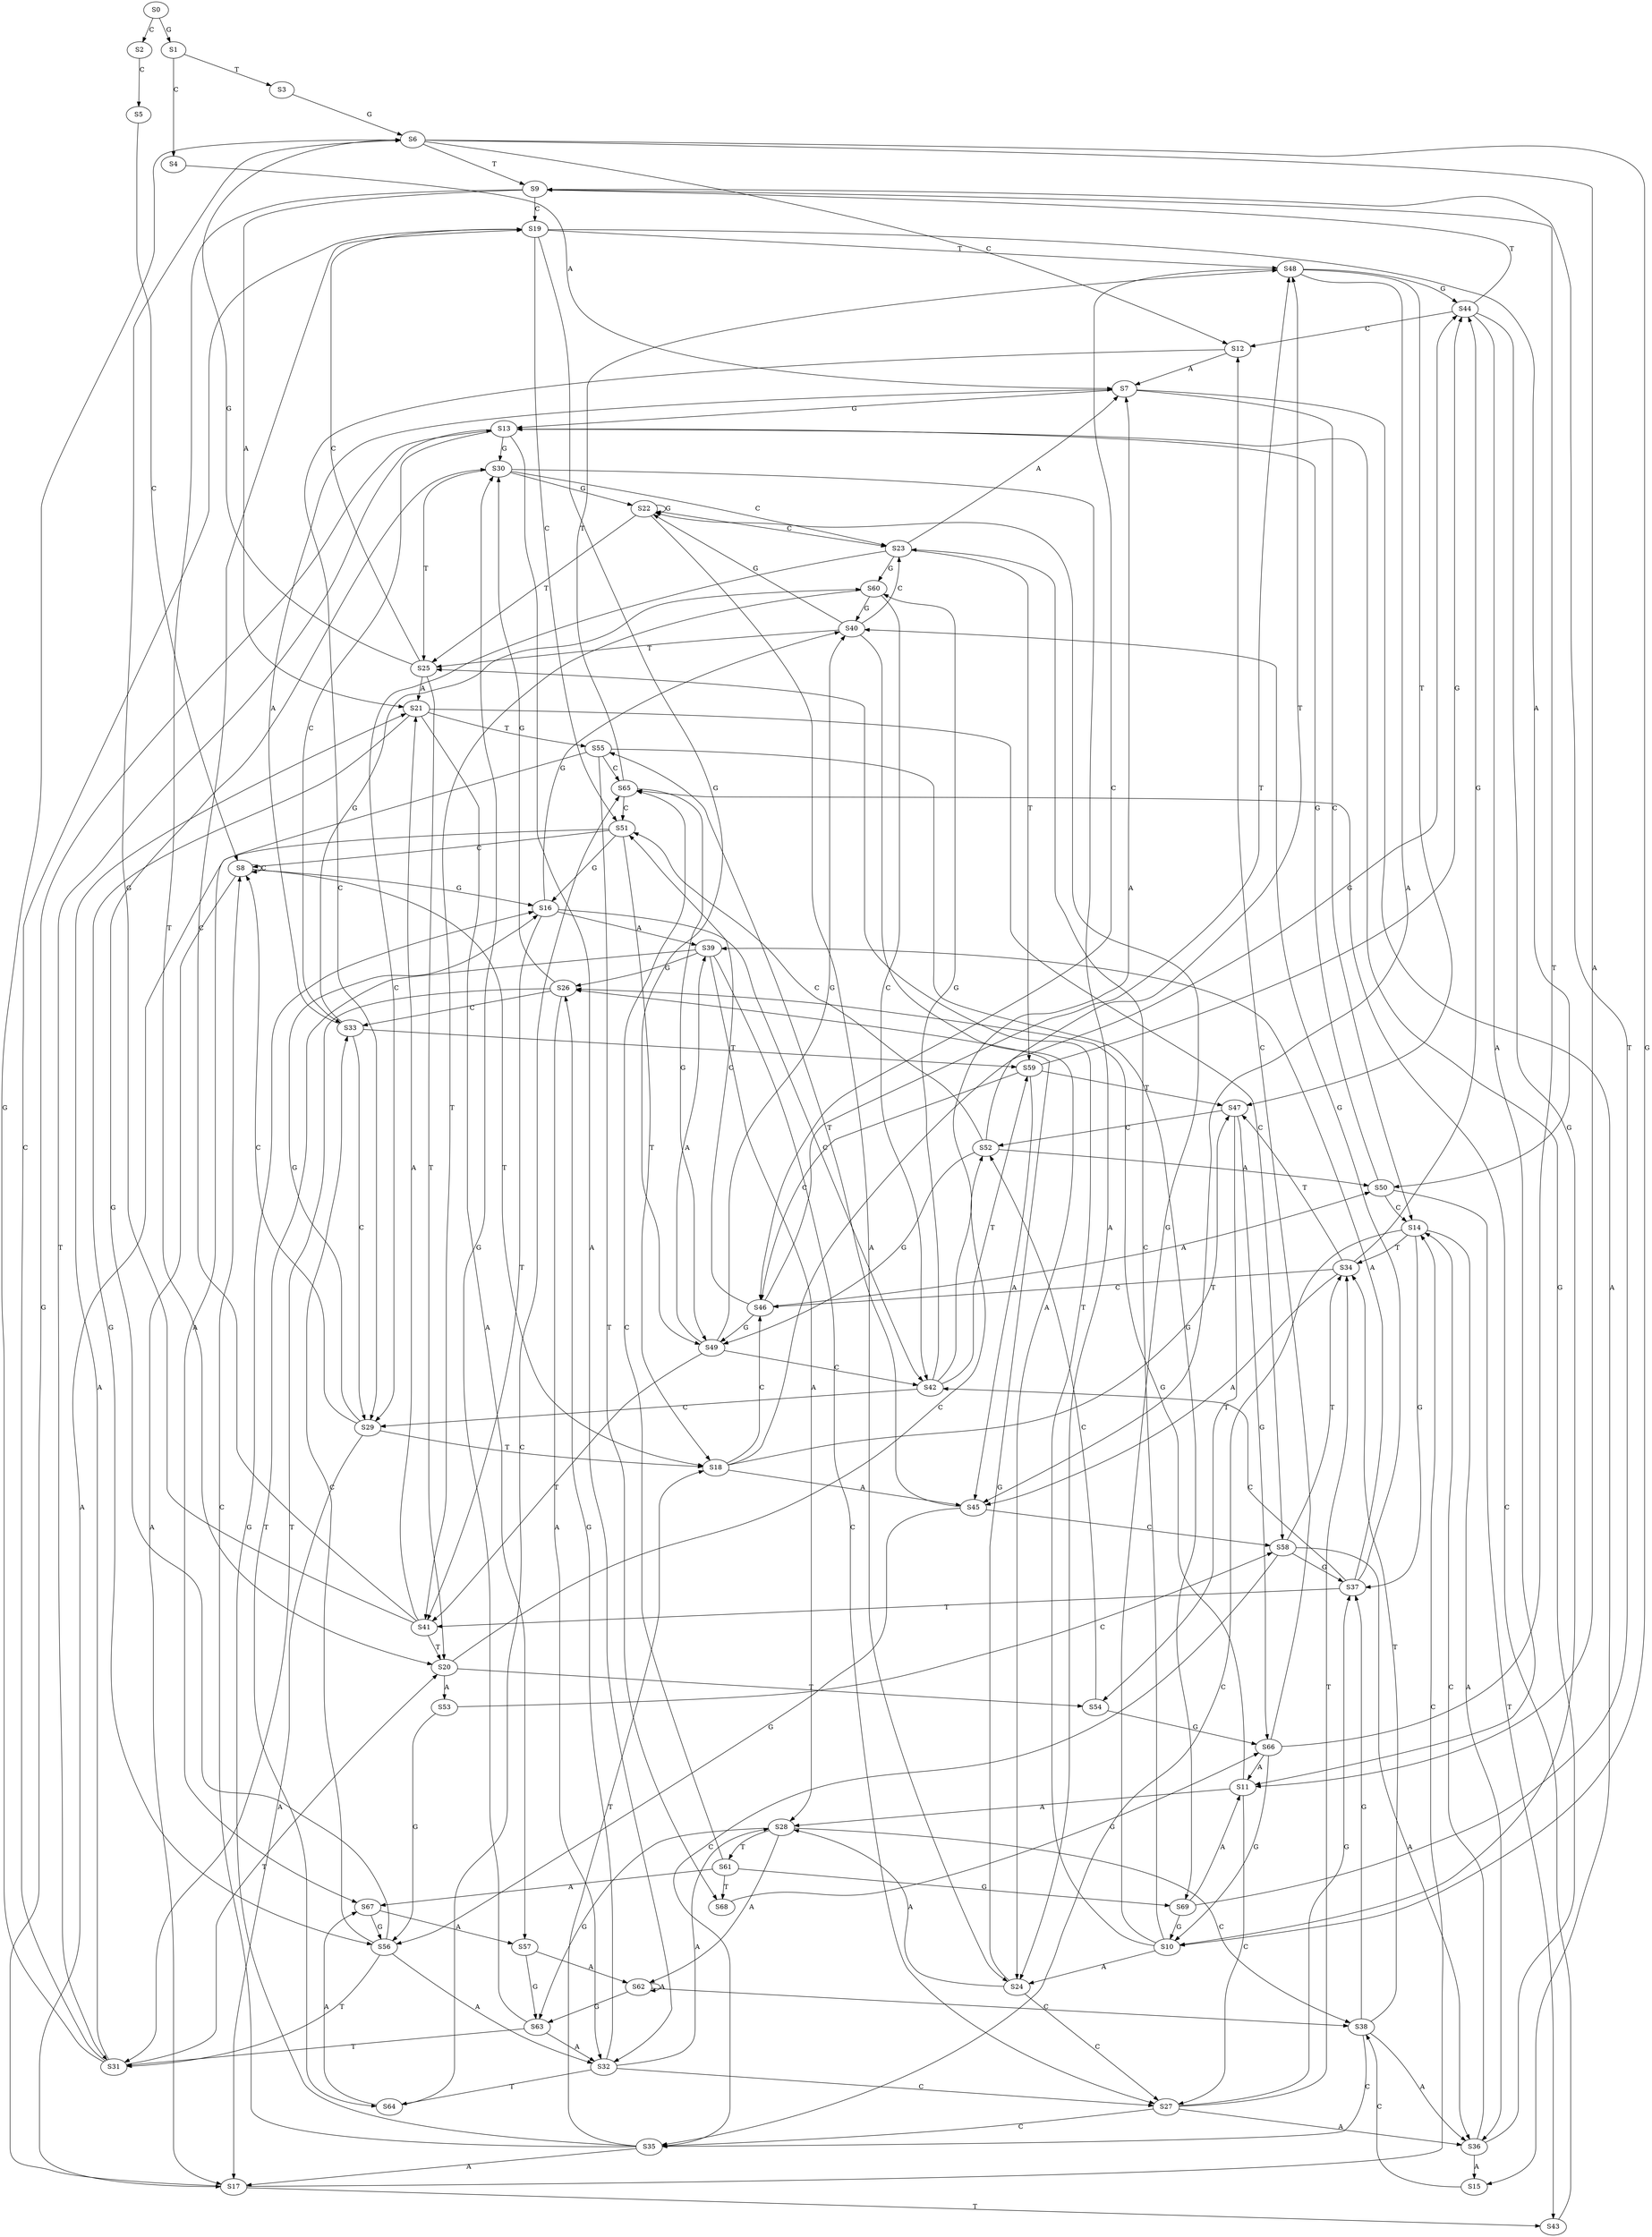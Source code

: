 strict digraph  {
	S0 -> S1 [ label = G ];
	S0 -> S2 [ label = C ];
	S1 -> S3 [ label = T ];
	S1 -> S4 [ label = C ];
	S2 -> S5 [ label = C ];
	S3 -> S6 [ label = G ];
	S4 -> S7 [ label = A ];
	S5 -> S8 [ label = C ];
	S6 -> S9 [ label = T ];
	S6 -> S10 [ label = G ];
	S6 -> S11 [ label = A ];
	S6 -> S12 [ label = C ];
	S7 -> S13 [ label = G ];
	S7 -> S14 [ label = C ];
	S7 -> S15 [ label = A ];
	S8 -> S16 [ label = G ];
	S8 -> S8 [ label = C ];
	S8 -> S17 [ label = A ];
	S8 -> S18 [ label = T ];
	S9 -> S19 [ label = C ];
	S9 -> S20 [ label = T ];
	S9 -> S21 [ label = A ];
	S10 -> S22 [ label = G ];
	S10 -> S23 [ label = C ];
	S10 -> S24 [ label = A ];
	S10 -> S25 [ label = T ];
	S11 -> S26 [ label = G ];
	S11 -> S27 [ label = C ];
	S11 -> S28 [ label = A ];
	S12 -> S29 [ label = C ];
	S12 -> S7 [ label = A ];
	S13 -> S30 [ label = G ];
	S13 -> S31 [ label = T ];
	S13 -> S32 [ label = A ];
	S13 -> S33 [ label = C ];
	S14 -> S34 [ label = T ];
	S14 -> S35 [ label = C ];
	S14 -> S36 [ label = A ];
	S14 -> S37 [ label = G ];
	S15 -> S38 [ label = C ];
	S16 -> S39 [ label = A ];
	S16 -> S40 [ label = G ];
	S16 -> S41 [ label = T ];
	S16 -> S42 [ label = C ];
	S17 -> S13 [ label = G ];
	S17 -> S43 [ label = T ];
	S17 -> S14 [ label = C ];
	S18 -> S44 [ label = G ];
	S18 -> S45 [ label = A ];
	S18 -> S46 [ label = C ];
	S18 -> S47 [ label = T ];
	S19 -> S48 [ label = T ];
	S19 -> S49 [ label = G ];
	S19 -> S50 [ label = A ];
	S19 -> S51 [ label = C ];
	S20 -> S52 [ label = C ];
	S20 -> S53 [ label = A ];
	S20 -> S54 [ label = T ];
	S21 -> S55 [ label = T ];
	S21 -> S56 [ label = G ];
	S21 -> S57 [ label = A ];
	S21 -> S58 [ label = C ];
	S22 -> S25 [ label = T ];
	S22 -> S23 [ label = C ];
	S22 -> S22 [ label = G ];
	S22 -> S24 [ label = A ];
	S23 -> S59 [ label = T ];
	S23 -> S29 [ label = C ];
	S23 -> S7 [ label = A ];
	S23 -> S60 [ label = G ];
	S24 -> S28 [ label = A ];
	S24 -> S27 [ label = C ];
	S24 -> S26 [ label = G ];
	S25 -> S21 [ label = A ];
	S25 -> S19 [ label = C ];
	S25 -> S6 [ label = G ];
	S25 -> S20 [ label = T ];
	S26 -> S31 [ label = T ];
	S26 -> S32 [ label = A ];
	S26 -> S30 [ label = G ];
	S26 -> S33 [ label = C ];
	S27 -> S34 [ label = T ];
	S27 -> S37 [ label = G ];
	S27 -> S35 [ label = C ];
	S27 -> S36 [ label = A ];
	S28 -> S61 [ label = T ];
	S28 -> S38 [ label = C ];
	S28 -> S62 [ label = A ];
	S28 -> S63 [ label = G ];
	S29 -> S16 [ label = G ];
	S29 -> S17 [ label = A ];
	S29 -> S18 [ label = T ];
	S29 -> S8 [ label = C ];
	S30 -> S24 [ label = A ];
	S30 -> S22 [ label = G ];
	S30 -> S25 [ label = T ];
	S30 -> S23 [ label = C ];
	S31 -> S21 [ label = A ];
	S31 -> S19 [ label = C ];
	S31 -> S6 [ label = G ];
	S31 -> S20 [ label = T ];
	S32 -> S28 [ label = A ];
	S32 -> S27 [ label = C ];
	S32 -> S64 [ label = T ];
	S32 -> S26 [ label = G ];
	S33 -> S29 [ label = C ];
	S33 -> S7 [ label = A ];
	S33 -> S59 [ label = T ];
	S33 -> S60 [ label = G ];
	S34 -> S45 [ label = A ];
	S34 -> S46 [ label = C ];
	S34 -> S47 [ label = T ];
	S34 -> S44 [ label = G ];
	S35 -> S8 [ label = C ];
	S35 -> S17 [ label = A ];
	S35 -> S18 [ label = T ];
	S35 -> S16 [ label = G ];
	S36 -> S13 [ label = G ];
	S36 -> S14 [ label = C ];
	S36 -> S15 [ label = A ];
	S37 -> S40 [ label = G ];
	S37 -> S39 [ label = A ];
	S37 -> S41 [ label = T ];
	S37 -> S42 [ label = C ];
	S38 -> S36 [ label = A ];
	S38 -> S35 [ label = C ];
	S38 -> S37 [ label = G ];
	S38 -> S34 [ label = T ];
	S39 -> S28 [ label = A ];
	S39 -> S27 [ label = C ];
	S39 -> S26 [ label = G ];
	S39 -> S64 [ label = T ];
	S40 -> S24 [ label = A ];
	S40 -> S22 [ label = G ];
	S40 -> S23 [ label = C ];
	S40 -> S25 [ label = T ];
	S41 -> S19 [ label = C ];
	S41 -> S21 [ label = A ];
	S41 -> S6 [ label = G ];
	S41 -> S20 [ label = T ];
	S42 -> S60 [ label = G ];
	S42 -> S59 [ label = T ];
	S42 -> S29 [ label = C ];
	S42 -> S7 [ label = A ];
	S43 -> S65 [ label = C ];
	S44 -> S11 [ label = A ];
	S44 -> S12 [ label = C ];
	S44 -> S10 [ label = G ];
	S44 -> S9 [ label = T ];
	S45 -> S56 [ label = G ];
	S45 -> S55 [ label = T ];
	S45 -> S58 [ label = C ];
	S46 -> S48 [ label = T ];
	S46 -> S49 [ label = G ];
	S46 -> S51 [ label = C ];
	S46 -> S50 [ label = A ];
	S47 -> S52 [ label = C ];
	S47 -> S54 [ label = T ];
	S47 -> S66 [ label = G ];
	S48 -> S44 [ label = G ];
	S48 -> S46 [ label = C ];
	S48 -> S45 [ label = A ];
	S48 -> S47 [ label = T ];
	S49 -> S40 [ label = G ];
	S49 -> S41 [ label = T ];
	S49 -> S42 [ label = C ];
	S49 -> S39 [ label = A ];
	S50 -> S43 [ label = T ];
	S50 -> S14 [ label = C ];
	S50 -> S13 [ label = G ];
	S51 -> S8 [ label = C ];
	S51 -> S17 [ label = A ];
	S51 -> S18 [ label = T ];
	S51 -> S16 [ label = G ];
	S52 -> S50 [ label = A ];
	S52 -> S51 [ label = C ];
	S52 -> S48 [ label = T ];
	S52 -> S49 [ label = G ];
	S53 -> S58 [ label = C ];
	S53 -> S56 [ label = G ];
	S54 -> S66 [ label = G ];
	S54 -> S52 [ label = C ];
	S55 -> S65 [ label = C ];
	S55 -> S67 [ label = A ];
	S55 -> S68 [ label = T ];
	S55 -> S69 [ label = G ];
	S56 -> S31 [ label = T ];
	S56 -> S32 [ label = A ];
	S56 -> S33 [ label = C ];
	S56 -> S30 [ label = G ];
	S57 -> S63 [ label = G ];
	S57 -> S62 [ label = A ];
	S58 -> S37 [ label = G ];
	S58 -> S34 [ label = T ];
	S58 -> S35 [ label = C ];
	S58 -> S36 [ label = A ];
	S59 -> S45 [ label = A ];
	S59 -> S46 [ label = C ];
	S59 -> S47 [ label = T ];
	S59 -> S44 [ label = G ];
	S60 -> S40 [ label = G ];
	S60 -> S42 [ label = C ];
	S60 -> S41 [ label = T ];
	S61 -> S67 [ label = A ];
	S61 -> S65 [ label = C ];
	S61 -> S69 [ label = G ];
	S61 -> S68 [ label = T ];
	S62 -> S63 [ label = G ];
	S62 -> S38 [ label = C ];
	S62 -> S62 [ label = A ];
	S63 -> S31 [ label = T ];
	S63 -> S32 [ label = A ];
	S63 -> S30 [ label = G ];
	S64 -> S67 [ label = A ];
	S64 -> S65 [ label = C ];
	S65 -> S51 [ label = C ];
	S65 -> S49 [ label = G ];
	S65 -> S48 [ label = T ];
	S66 -> S10 [ label = G ];
	S66 -> S12 [ label = C ];
	S66 -> S9 [ label = T ];
	S66 -> S11 [ label = A ];
	S67 -> S56 [ label = G ];
	S67 -> S57 [ label = A ];
	S68 -> S66 [ label = G ];
	S69 -> S10 [ label = G ];
	S69 -> S11 [ label = A ];
	S69 -> S9 [ label = T ];
}
